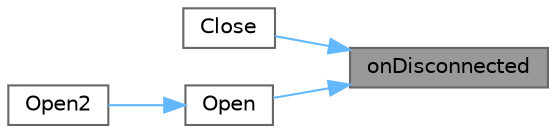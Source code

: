 digraph "onDisconnected"
{
 // LATEX_PDF_SIZE
  bgcolor="transparent";
  edge [fontname=Helvetica,fontsize=10,labelfontname=Helvetica,labelfontsize=10];
  node [fontname=Helvetica,fontsize=10,shape=box,height=0.2,width=0.4];
  rankdir="RL";
  Node1 [id="Node000001",label="onDisconnected",height=0.2,width=0.4,color="gray40", fillcolor="grey60", style="filled", fontcolor="black",tooltip="处理连接关闭"];
  Node1 -> Node2 [id="edge1_Node000001_Node000002",dir="back",color="steelblue1",style="solid",tooltip=" "];
  Node2 [id="Node000002",label="Close",height=0.2,width=0.4,color="grey40", fillcolor="white", style="filled",URL="$class_c_web_socket_client.html#a8700f41100bbdeb13d0ad1fe6ab20496",tooltip="关闭连接"];
  Node1 -> Node3 [id="edge2_Node000001_Node000003",dir="back",color="steelblue1",style="solid",tooltip=" "];
  Node3 [id="Node000003",label="Open",height=0.2,width=0.4,color="grey40", fillcolor="white", style="filled",URL="$class_c_web_socket_client.html#a30caf2516d5886881522b55fe9168bd2",tooltip="打开指定地址的网络连接"];
  Node3 -> Node4 [id="edge3_Node000003_Node000004",dir="back",color="steelblue1",style="solid",tooltip=" "];
  Node4 [id="Node000004",label="Open2",height=0.2,width=0.4,color="grey40", fillcolor="white", style="filled",URL="$class_c_web_socket_client.html#af28b99e86e383edc1bc190f65aae3176",tooltip="打开指定地址的网络连接"];
}
